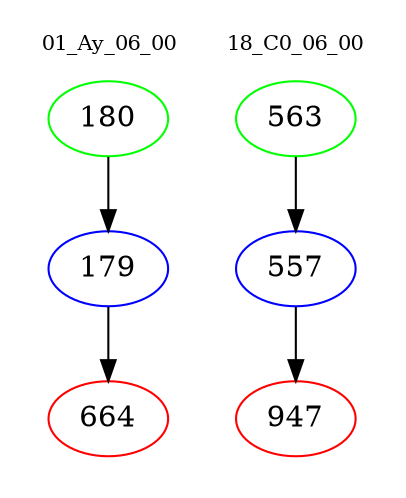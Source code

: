 digraph{
subgraph cluster_0 {
color = white
label = "01_Ay_06_00";
fontsize=10;
T0_180 [label="180", color="green"]
T0_180 -> T0_179 [color="black"]
T0_179 [label="179", color="blue"]
T0_179 -> T0_664 [color="black"]
T0_664 [label="664", color="red"]
}
subgraph cluster_1 {
color = white
label = "18_C0_06_00";
fontsize=10;
T1_563 [label="563", color="green"]
T1_563 -> T1_557 [color="black"]
T1_557 [label="557", color="blue"]
T1_557 -> T1_947 [color="black"]
T1_947 [label="947", color="red"]
}
}
